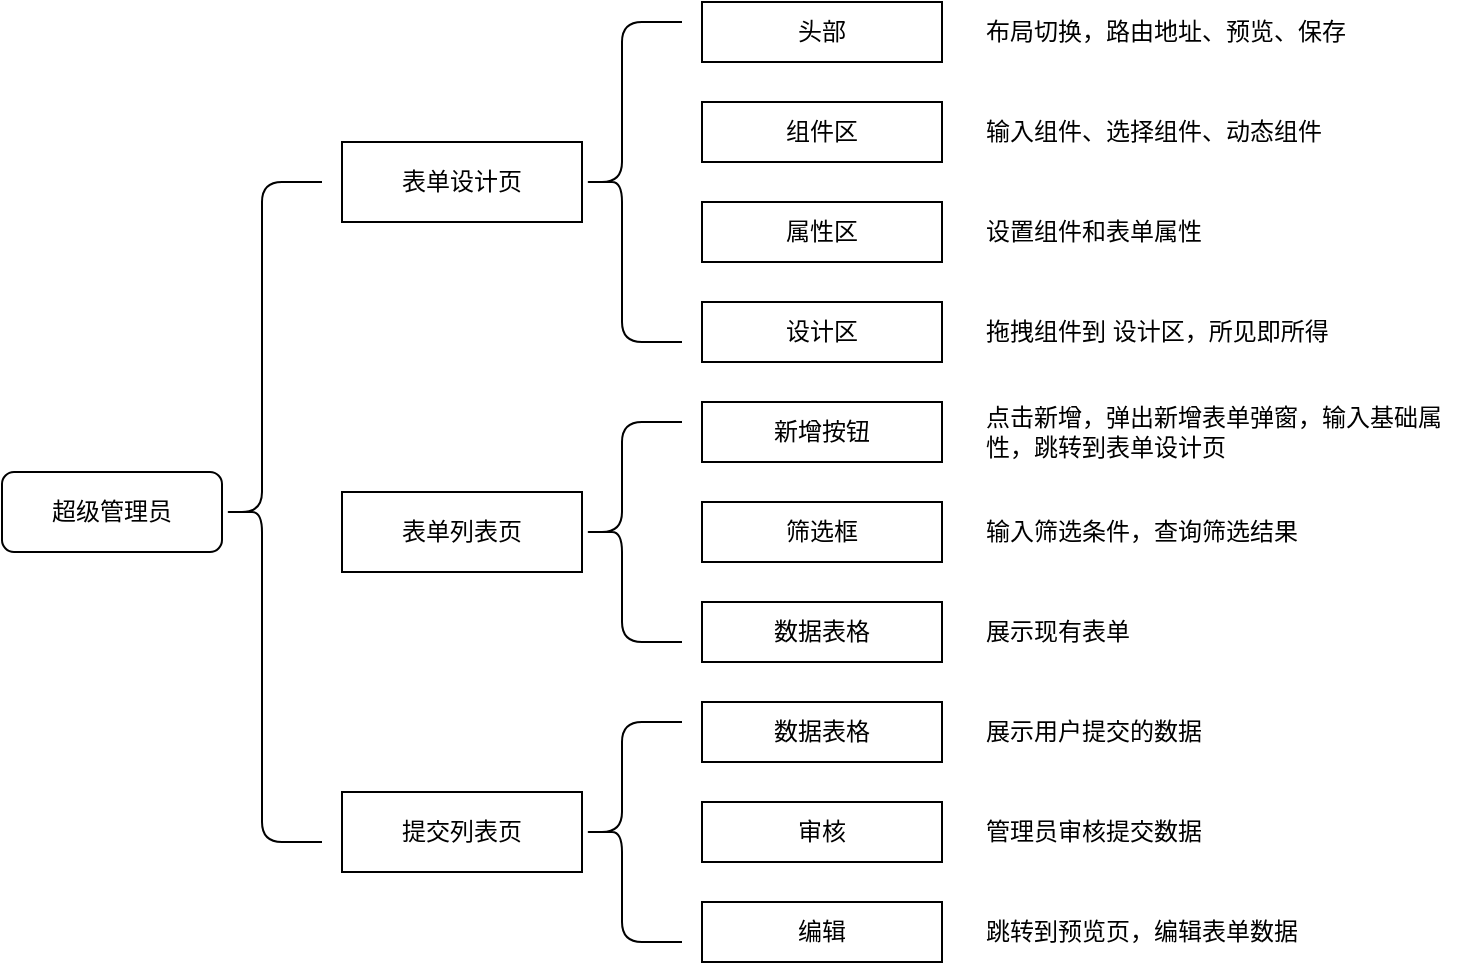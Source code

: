 <mxfile version="17.4.5" type="github">
  <diagram id="kgpKYQtTHZ0yAKxKKP6v" name="Page-1">
    <mxGraphModel dx="1060" dy="581" grid="1" gridSize="10" guides="1" tooltips="1" connect="1" arrows="1" fold="1" page="1" pageScale="1" pageWidth="1100" pageHeight="1100" math="0" shadow="0">
      <root>
        <mxCell id="0" />
        <mxCell id="1" parent="0" />
        <mxCell id="IboOVLr7oUpnxhzywGf7-25" value="超级管理员" style="rounded=1;whiteSpace=wrap;html=1;sketch=0;" vertex="1" parent="1">
          <mxGeometry x="40" y="355" width="110" height="40" as="geometry" />
        </mxCell>
        <mxCell id="IboOVLr7oUpnxhzywGf7-26" value="" style="shape=curlyBracket;whiteSpace=wrap;html=1;rounded=1;sketch=0;size=0.4;" vertex="1" parent="1">
          <mxGeometry x="150" y="210" width="50" height="330" as="geometry" />
        </mxCell>
        <mxCell id="IboOVLr7oUpnxhzywGf7-28" value="表单设计页" style="rounded=0;whiteSpace=wrap;html=1;sketch=0;" vertex="1" parent="1">
          <mxGeometry x="210" y="190" width="120" height="40" as="geometry" />
        </mxCell>
        <mxCell id="IboOVLr7oUpnxhzywGf7-31" value="" style="shape=curlyBracket;whiteSpace=wrap;html=1;rounded=1;sketch=0;size=0.4;" vertex="1" parent="1">
          <mxGeometry x="330" y="130" width="50" height="160" as="geometry" />
        </mxCell>
        <mxCell id="IboOVLr7oUpnxhzywGf7-35" value="头部" style="rounded=0;whiteSpace=wrap;html=1;sketch=0;" vertex="1" parent="1">
          <mxGeometry x="390" y="120" width="120" height="30" as="geometry" />
        </mxCell>
        <mxCell id="IboOVLr7oUpnxhzywGf7-36" value="组件区" style="rounded=0;whiteSpace=wrap;html=1;sketch=0;" vertex="1" parent="1">
          <mxGeometry x="390" y="170" width="120" height="30" as="geometry" />
        </mxCell>
        <mxCell id="IboOVLr7oUpnxhzywGf7-37" value="属性区" style="rounded=0;whiteSpace=wrap;html=1;sketch=0;" vertex="1" parent="1">
          <mxGeometry x="390" y="220" width="120" height="30" as="geometry" />
        </mxCell>
        <mxCell id="IboOVLr7oUpnxhzywGf7-38" value="设计区" style="rounded=0;whiteSpace=wrap;html=1;sketch=0;" vertex="1" parent="1">
          <mxGeometry x="390" y="270" width="120" height="30" as="geometry" />
        </mxCell>
        <mxCell id="IboOVLr7oUpnxhzywGf7-39" value="布局切换，路由地址、预览、保存" style="text;html=1;strokeColor=none;fillColor=none;align=left;verticalAlign=middle;whiteSpace=wrap;rounded=0;sketch=0;" vertex="1" parent="1">
          <mxGeometry x="530" y="120" width="250" height="30" as="geometry" />
        </mxCell>
        <mxCell id="IboOVLr7oUpnxhzywGf7-40" value="输入组件、选择组件、动态组件" style="text;html=1;strokeColor=none;fillColor=none;align=left;verticalAlign=middle;whiteSpace=wrap;rounded=0;sketch=0;" vertex="1" parent="1">
          <mxGeometry x="530" y="170" width="250" height="30" as="geometry" />
        </mxCell>
        <mxCell id="IboOVLr7oUpnxhzywGf7-41" value="设置组件和表单属性" style="text;html=1;strokeColor=none;fillColor=none;align=left;verticalAlign=middle;whiteSpace=wrap;rounded=0;sketch=0;" vertex="1" parent="1">
          <mxGeometry x="530" y="220" width="250" height="30" as="geometry" />
        </mxCell>
        <mxCell id="IboOVLr7oUpnxhzywGf7-42" value="拖拽组件到 设计区，所见即所得" style="text;html=1;strokeColor=none;fillColor=none;align=left;verticalAlign=middle;whiteSpace=wrap;rounded=0;sketch=0;" vertex="1" parent="1">
          <mxGeometry x="530" y="270" width="250" height="30" as="geometry" />
        </mxCell>
        <mxCell id="IboOVLr7oUpnxhzywGf7-43" value="表单列表页" style="rounded=0;whiteSpace=wrap;html=1;sketch=0;" vertex="1" parent="1">
          <mxGeometry x="210" y="365" width="120" height="40" as="geometry" />
        </mxCell>
        <mxCell id="IboOVLr7oUpnxhzywGf7-44" value="" style="shape=curlyBracket;whiteSpace=wrap;html=1;rounded=1;sketch=0;size=0.4;" vertex="1" parent="1">
          <mxGeometry x="330" y="330" width="50" height="110" as="geometry" />
        </mxCell>
        <mxCell id="IboOVLr7oUpnxhzywGf7-45" value="新增按钮" style="rounded=0;whiteSpace=wrap;html=1;sketch=0;" vertex="1" parent="1">
          <mxGeometry x="390" y="320" width="120" height="30" as="geometry" />
        </mxCell>
        <mxCell id="IboOVLr7oUpnxhzywGf7-46" value="筛选框" style="rounded=0;whiteSpace=wrap;html=1;sketch=0;" vertex="1" parent="1">
          <mxGeometry x="390" y="370" width="120" height="30" as="geometry" />
        </mxCell>
        <mxCell id="IboOVLr7oUpnxhzywGf7-47" value="数据表格" style="rounded=0;whiteSpace=wrap;html=1;sketch=0;" vertex="1" parent="1">
          <mxGeometry x="390" y="420" width="120" height="30" as="geometry" />
        </mxCell>
        <mxCell id="IboOVLr7oUpnxhzywGf7-50" value="点击新增，弹出新增表单弹窗，输入基础属性，跳转到表单设计页" style="text;html=1;strokeColor=none;fillColor=none;align=left;verticalAlign=middle;whiteSpace=wrap;rounded=0;sketch=0;" vertex="1" parent="1">
          <mxGeometry x="530" y="320" width="250" height="30" as="geometry" />
        </mxCell>
        <mxCell id="IboOVLr7oUpnxhzywGf7-51" value="输入筛选条件，查询筛选结果" style="text;html=1;strokeColor=none;fillColor=none;align=left;verticalAlign=middle;whiteSpace=wrap;rounded=0;sketch=0;" vertex="1" parent="1">
          <mxGeometry x="530" y="370" width="250" height="30" as="geometry" />
        </mxCell>
        <mxCell id="IboOVLr7oUpnxhzywGf7-52" value="展示现有表单" style="text;html=1;strokeColor=none;fillColor=none;align=left;verticalAlign=middle;whiteSpace=wrap;rounded=0;sketch=0;" vertex="1" parent="1">
          <mxGeometry x="530" y="420" width="250" height="30" as="geometry" />
        </mxCell>
        <mxCell id="IboOVLr7oUpnxhzywGf7-53" value="提交列表页" style="rounded=0;whiteSpace=wrap;html=1;sketch=0;" vertex="1" parent="1">
          <mxGeometry x="210" y="515" width="120" height="40" as="geometry" />
        </mxCell>
        <mxCell id="IboOVLr7oUpnxhzywGf7-54" value="" style="shape=curlyBracket;whiteSpace=wrap;html=1;rounded=1;sketch=0;size=0.4;" vertex="1" parent="1">
          <mxGeometry x="330" y="480" width="50" height="110" as="geometry" />
        </mxCell>
        <mxCell id="IboOVLr7oUpnxhzywGf7-55" value="数据表格" style="rounded=0;whiteSpace=wrap;html=1;sketch=0;" vertex="1" parent="1">
          <mxGeometry x="390" y="470" width="120" height="30" as="geometry" />
        </mxCell>
        <mxCell id="IboOVLr7oUpnxhzywGf7-56" value="审核" style="rounded=0;whiteSpace=wrap;html=1;sketch=0;" vertex="1" parent="1">
          <mxGeometry x="390" y="520" width="120" height="30" as="geometry" />
        </mxCell>
        <mxCell id="IboOVLr7oUpnxhzywGf7-57" value="编辑" style="rounded=0;whiteSpace=wrap;html=1;sketch=0;" vertex="1" parent="1">
          <mxGeometry x="390" y="570" width="120" height="30" as="geometry" />
        </mxCell>
        <mxCell id="IboOVLr7oUpnxhzywGf7-59" value="展示用户提交的数据" style="text;html=1;strokeColor=none;fillColor=none;align=left;verticalAlign=middle;whiteSpace=wrap;rounded=0;sketch=0;" vertex="1" parent="1">
          <mxGeometry x="530" y="470" width="250" height="30" as="geometry" />
        </mxCell>
        <mxCell id="IboOVLr7oUpnxhzywGf7-60" value="管理员审核提交数据" style="text;html=1;strokeColor=none;fillColor=none;align=left;verticalAlign=middle;whiteSpace=wrap;rounded=0;sketch=0;" vertex="1" parent="1">
          <mxGeometry x="530" y="520" width="250" height="30" as="geometry" />
        </mxCell>
        <mxCell id="IboOVLr7oUpnxhzywGf7-61" value="跳转到预览页，编辑表单数据" style="text;html=1;strokeColor=none;fillColor=none;align=left;verticalAlign=middle;whiteSpace=wrap;rounded=0;sketch=0;" vertex="1" parent="1">
          <mxGeometry x="530" y="570" width="250" height="30" as="geometry" />
        </mxCell>
      </root>
    </mxGraphModel>
  </diagram>
</mxfile>
